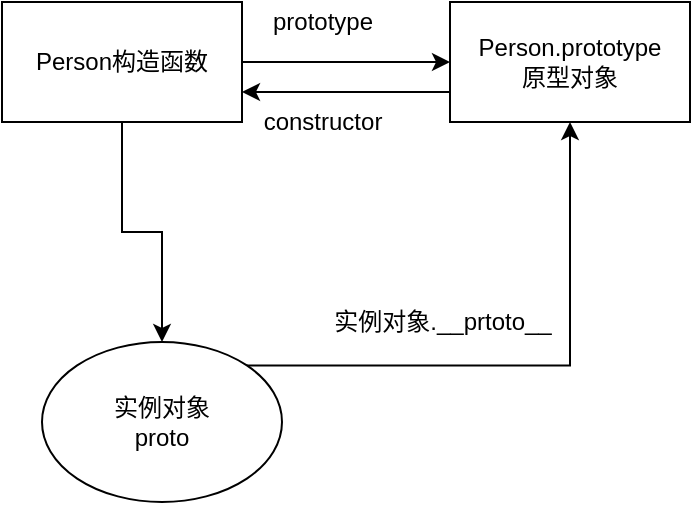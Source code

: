 <mxfile version="18.2.0" type="github">
  <diagram id="0QfWQ8TH2nPwjnLRyu7u" name="第 1 页">
    <mxGraphModel dx="460" dy="752" grid="1" gridSize="10" guides="1" tooltips="1" connect="1" arrows="1" fold="1" page="1" pageScale="1" pageWidth="827" pageHeight="1169" math="0" shadow="0">
      <root>
        <mxCell id="0" />
        <mxCell id="1" parent="0" />
        <mxCell id="kHs8V_kK4Uz0nNaEK5kw-2" style="edgeStyle=orthogonalEdgeStyle;rounded=0;orthogonalLoop=1;jettySize=auto;html=1;entryX=0;entryY=0.5;entryDx=0;entryDy=0;" edge="1" parent="1" source="kHs8V_kK4Uz0nNaEK5kw-1" target="kHs8V_kK4Uz0nNaEK5kw-3">
          <mxGeometry relative="1" as="geometry">
            <mxPoint x="270" y="210" as="targetPoint" />
          </mxGeometry>
        </mxCell>
        <mxCell id="kHs8V_kK4Uz0nNaEK5kw-18" style="edgeStyle=orthogonalEdgeStyle;rounded=0;orthogonalLoop=1;jettySize=auto;html=1;" edge="1" parent="1" source="kHs8V_kK4Uz0nNaEK5kw-1" target="kHs8V_kK4Uz0nNaEK5kw-14">
          <mxGeometry relative="1" as="geometry" />
        </mxCell>
        <mxCell id="kHs8V_kK4Uz0nNaEK5kw-1" value="Person构造函数&lt;br&gt;" style="rounded=0;whiteSpace=wrap;html=1;" vertex="1" parent="1">
          <mxGeometry x="70" y="180" width="120" height="60" as="geometry" />
        </mxCell>
        <mxCell id="kHs8V_kK4Uz0nNaEK5kw-10" style="edgeStyle=orthogonalEdgeStyle;rounded=0;orthogonalLoop=1;jettySize=auto;html=1;exitX=0;exitY=0.75;exitDx=0;exitDy=0;entryX=1;entryY=0.75;entryDx=0;entryDy=0;" edge="1" parent="1" source="kHs8V_kK4Uz0nNaEK5kw-3" target="kHs8V_kK4Uz0nNaEK5kw-1">
          <mxGeometry relative="1" as="geometry" />
        </mxCell>
        <mxCell id="kHs8V_kK4Uz0nNaEK5kw-3" value="Person.prototype&lt;br&gt;原型对象" style="rounded=0;whiteSpace=wrap;html=1;" vertex="1" parent="1">
          <mxGeometry x="294" y="180" width="120" height="60" as="geometry" />
        </mxCell>
        <mxCell id="kHs8V_kK4Uz0nNaEK5kw-9" value="prototype" style="text;html=1;resizable=0;autosize=1;align=center;verticalAlign=middle;points=[];fillColor=none;strokeColor=none;rounded=0;" vertex="1" parent="1">
          <mxGeometry x="195" y="180" width="70" height="20" as="geometry" />
        </mxCell>
        <mxCell id="kHs8V_kK4Uz0nNaEK5kw-11" value="constructor" style="text;html=1;resizable=0;autosize=1;align=center;verticalAlign=middle;points=[];fillColor=none;strokeColor=none;rounded=0;" vertex="1" parent="1">
          <mxGeometry x="195" y="230" width="70" height="20" as="geometry" />
        </mxCell>
        <mxCell id="kHs8V_kK4Uz0nNaEK5kw-16" style="edgeStyle=orthogonalEdgeStyle;rounded=0;orthogonalLoop=1;jettySize=auto;html=1;exitX=1;exitY=0;exitDx=0;exitDy=0;entryX=0.5;entryY=1;entryDx=0;entryDy=0;" edge="1" parent="1" source="kHs8V_kK4Uz0nNaEK5kw-14" target="kHs8V_kK4Uz0nNaEK5kw-3">
          <mxGeometry relative="1" as="geometry" />
        </mxCell>
        <mxCell id="kHs8V_kK4Uz0nNaEK5kw-14" value="实例对象&lt;br&gt;proto" style="ellipse;whiteSpace=wrap;html=1;" vertex="1" parent="1">
          <mxGeometry x="90" y="350" width="120" height="80" as="geometry" />
        </mxCell>
        <mxCell id="kHs8V_kK4Uz0nNaEK5kw-17" value="实例对象.__prtoto__" style="text;html=1;resizable=0;autosize=1;align=center;verticalAlign=middle;points=[];fillColor=none;strokeColor=none;rounded=0;" vertex="1" parent="1">
          <mxGeometry x="230" y="330" width="120" height="20" as="geometry" />
        </mxCell>
      </root>
    </mxGraphModel>
  </diagram>
</mxfile>
